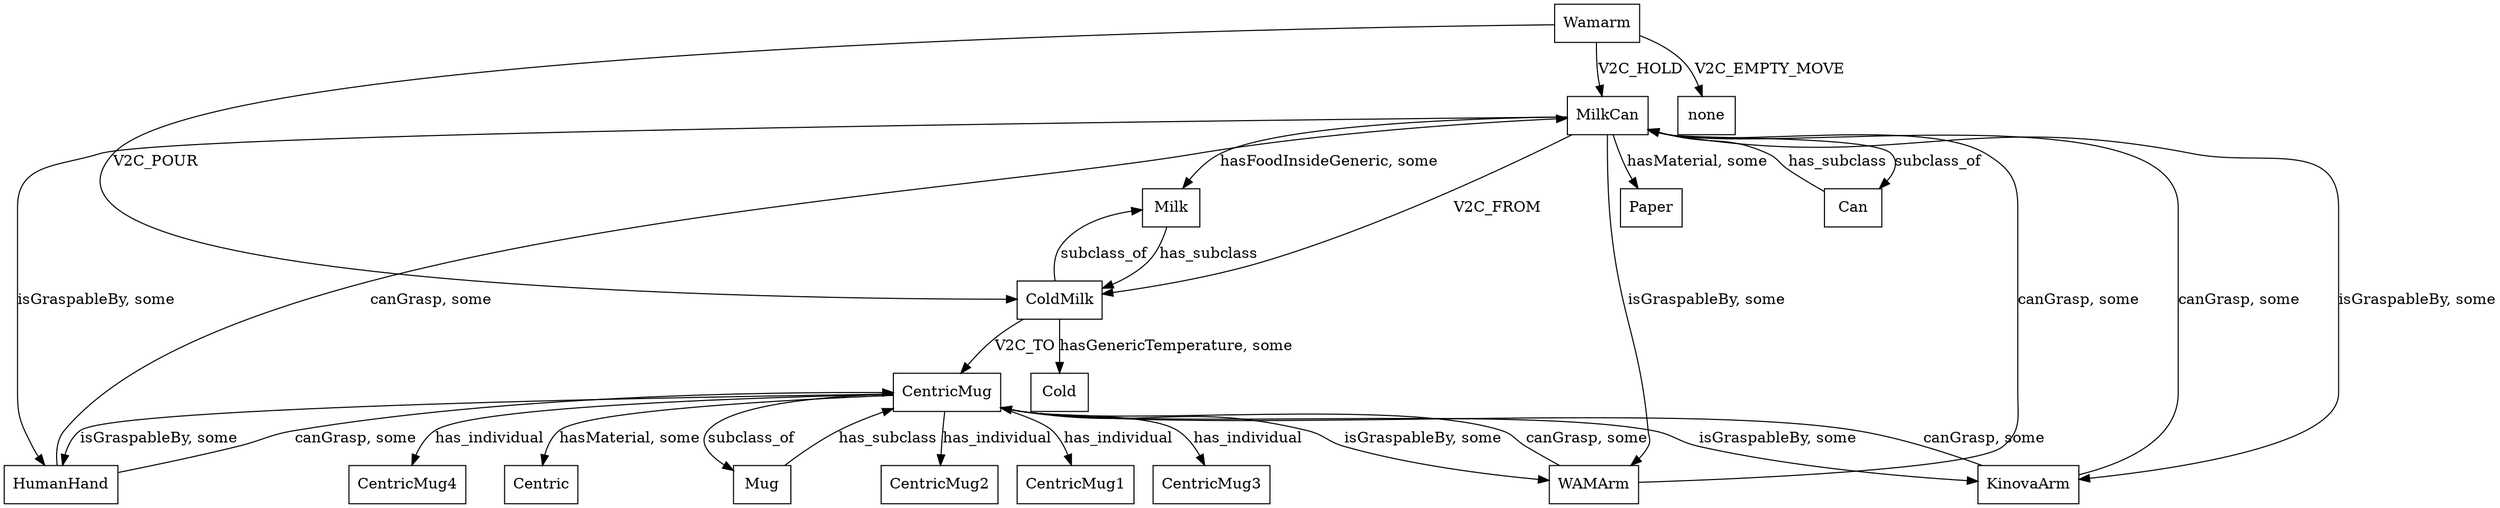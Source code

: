 digraph KG {
	node [shape=box]
	node [shape=box]
	MilkCan
	Milk
	MilkCan -> Milk [label="hasFoodInsideGeneric, some"]
	node [shape=box]
	MilkCan
	Paper
	MilkCan -> Paper [label="hasMaterial, some"]
	node [shape=box]
	MilkCan
	Can
	MilkCan -> Can [label=subclass_of]
	node [shape=box]
	MilkCan
	HumanHand
	MilkCan -> HumanHand [label="isGraspableBy, some"]
	node [shape=box]
	MilkCan
	KinovaArm
	MilkCan -> KinovaArm [label="isGraspableBy, some"]
	node [shape=box]
	MilkCan
	WAMArm
	MilkCan -> WAMArm [label="isGraspableBy, some"]
	node [shape=box]
	Can
	MilkCan
	Can -> MilkCan [label=has_subclass]
	node [shape=box]
	HumanHand
	MilkCan
	HumanHand -> MilkCan [label="canGrasp, some"]
	node [shape=box]
	KinovaArm
	MilkCan
	KinovaArm -> MilkCan [label="canGrasp, some"]
	node [shape=box]
	WAMArm
	MilkCan
	WAMArm -> MilkCan [label="canGrasp, some"]
	node [shape=box]
	ColdMilk
	Cold
	ColdMilk -> Cold [label="hasGenericTemperature, some"]
	node [shape=box]
	ColdMilk
	Milk
	ColdMilk -> Milk [label=subclass_of]
	node [shape=box]
	Milk
	ColdMilk
	Milk -> ColdMilk [label=has_subclass]
	node [shape=box]
	CentricMug
	Centric
	CentricMug -> Centric [label="hasMaterial, some"]
	node [shape=box]
	CentricMug
	Mug
	CentricMug -> Mug [label=subclass_of]
	node [shape=box]
	CentricMug
	HumanHand
	CentricMug -> HumanHand [label="isGraspableBy, some"]
	node [shape=box]
	CentricMug
	KinovaArm
	CentricMug -> KinovaArm [label="isGraspableBy, some"]
	node [shape=box]
	CentricMug
	WAMArm
	CentricMug -> WAMArm [label="isGraspableBy, some"]
	node [shape=box]
	CentricMug
	CentricMug1
	CentricMug -> CentricMug1 [label=has_individual]
	node [shape=box]
	CentricMug
	CentricMug2
	CentricMug -> CentricMug2 [label=has_individual]
	node [shape=box]
	CentricMug
	CentricMug3
	CentricMug -> CentricMug3 [label=has_individual]
	node [shape=box]
	CentricMug
	CentricMug4
	CentricMug -> CentricMug4 [label=has_individual]
	node [shape=box]
	Mug
	CentricMug
	Mug -> CentricMug [label=has_subclass]
	node [shape=box]
	HumanHand
	CentricMug
	HumanHand -> CentricMug [label="canGrasp, some"]
	node [shape=box]
	KinovaArm
	CentricMug
	KinovaArm -> CentricMug [label="canGrasp, some"]
	node [shape=box]
	WAMArm
	CentricMug
	WAMArm -> CentricMug [label="canGrasp, some"]
	node [shape=box]
	Wamarm
	none
	Wamarm -> none [label=V2C_EMPTY_MOVE]
	node [shape=box]
	Wamarm
	MilkCan
	Wamarm -> MilkCan [label=V2C_HOLD]
	node [shape=box]
	Wamarm
	ColdMilk
	Wamarm -> ColdMilk [label=V2C_POUR]
	node [shape=box]
	MilkCan
	ColdMilk
	MilkCan -> ColdMilk [label=V2C_FROM]
	node [shape=box]
	ColdMilk
	CentricMug
	ColdMilk -> CentricMug [label=V2C_TO]
}
